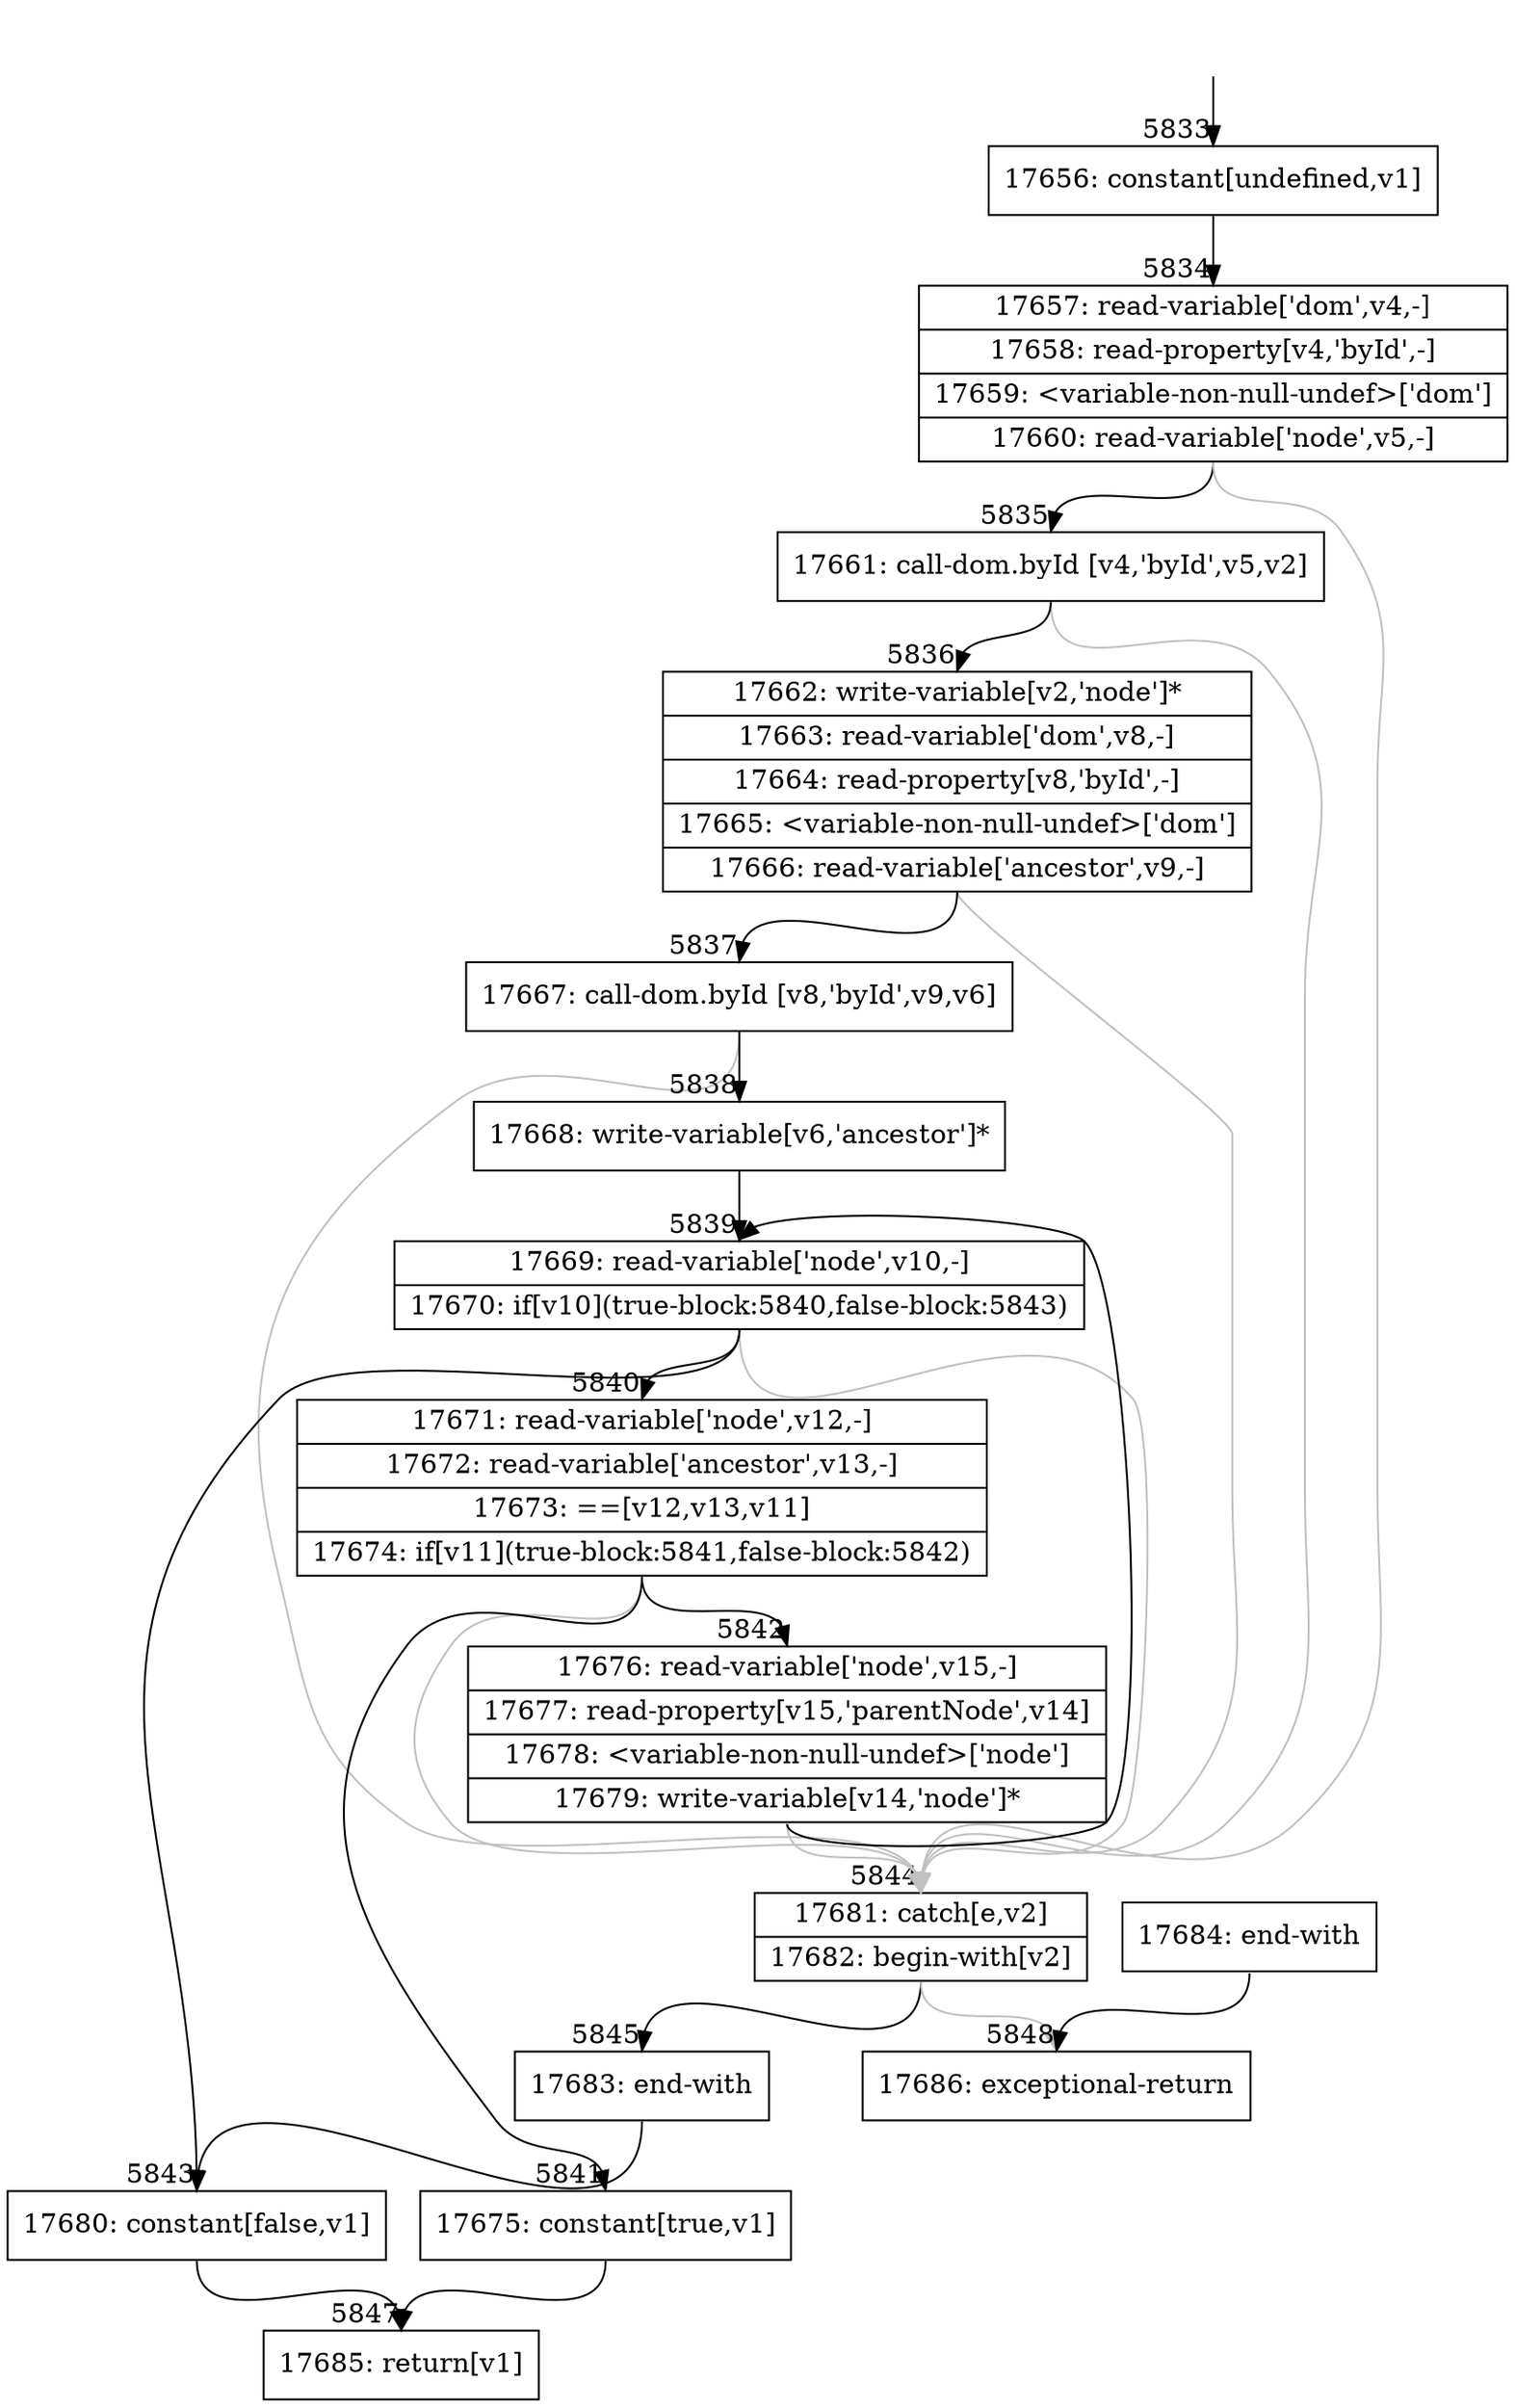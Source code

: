 digraph {
rankdir="TD"
BB_entry397[shape=none,label=""];
BB_entry397 -> BB5833 [tailport=s, headport=n, headlabel="    5833"]
BB5833 [shape=record label="{17656: constant[undefined,v1]}" ] 
BB5833 -> BB5834 [tailport=s, headport=n, headlabel="      5834"]
BB5834 [shape=record label="{17657: read-variable['dom',v4,-]|17658: read-property[v4,'byId',-]|17659: \<variable-non-null-undef\>['dom']|17660: read-variable['node',v5,-]}" ] 
BB5834 -> BB5835 [tailport=s, headport=n, headlabel="      5835"]
BB5834 -> BB5844 [tailport=s, headport=n, color=gray, headlabel="      5844"]
BB5835 [shape=record label="{17661: call-dom.byId [v4,'byId',v5,v2]}" ] 
BB5835 -> BB5836 [tailport=s, headport=n, headlabel="      5836"]
BB5835 -> BB5844 [tailport=s, headport=n, color=gray]
BB5836 [shape=record label="{17662: write-variable[v2,'node']*|17663: read-variable['dom',v8,-]|17664: read-property[v8,'byId',-]|17665: \<variable-non-null-undef\>['dom']|17666: read-variable['ancestor',v9,-]}" ] 
BB5836 -> BB5837 [tailport=s, headport=n, headlabel="      5837"]
BB5836 -> BB5844 [tailport=s, headport=n, color=gray]
BB5837 [shape=record label="{17667: call-dom.byId [v8,'byId',v9,v6]}" ] 
BB5837 -> BB5838 [tailport=s, headport=n, headlabel="      5838"]
BB5837 -> BB5844 [tailport=s, headport=n, color=gray]
BB5838 [shape=record label="{17668: write-variable[v6,'ancestor']*}" ] 
BB5838 -> BB5839 [tailport=s, headport=n, headlabel="      5839"]
BB5839 [shape=record label="{17669: read-variable['node',v10,-]|17670: if[v10](true-block:5840,false-block:5843)}" ] 
BB5839 -> BB5840 [tailport=s, headport=n, headlabel="      5840"]
BB5839 -> BB5843 [tailport=s, headport=n, headlabel="      5843"]
BB5839 -> BB5844 [tailport=s, headport=n, color=gray]
BB5840 [shape=record label="{17671: read-variable['node',v12,-]|17672: read-variable['ancestor',v13,-]|17673: ==[v12,v13,v11]|17674: if[v11](true-block:5841,false-block:5842)}" ] 
BB5840 -> BB5841 [tailport=s, headport=n, headlabel="      5841"]
BB5840 -> BB5842 [tailport=s, headport=n, headlabel="      5842"]
BB5840 -> BB5844 [tailport=s, headport=n, color=gray]
BB5841 [shape=record label="{17675: constant[true,v1]}" ] 
BB5841 -> BB5847 [tailport=s, headport=n, headlabel="      5847"]
BB5842 [shape=record label="{17676: read-variable['node',v15,-]|17677: read-property[v15,'parentNode',v14]|17678: \<variable-non-null-undef\>['node']|17679: write-variable[v14,'node']*}" ] 
BB5842 -> BB5839 [tailport=s, headport=n]
BB5842 -> BB5844 [tailport=s, headport=n, color=gray]
BB5843 [shape=record label="{17680: constant[false,v1]}" ] 
BB5843 -> BB5847 [tailport=s, headport=n]
BB5844 [shape=record label="{17681: catch[e,v2]|17682: begin-with[v2]}" ] 
BB5844 -> BB5845 [tailport=s, headport=n, headlabel="      5845"]
BB5844 -> BB5848 [tailport=s, headport=n, color=gray, headlabel="      5848"]
BB5845 [shape=record label="{17683: end-with}" ] 
BB5845 -> BB5843 [tailport=s, headport=n]
BB5846 [shape=record label="{17684: end-with}" ] 
BB5846 -> BB5848 [tailport=s, headport=n]
BB5847 [shape=record label="{17685: return[v1]}" ] 
BB5848 [shape=record label="{17686: exceptional-return}" ] 
//#$~ 8405
}
